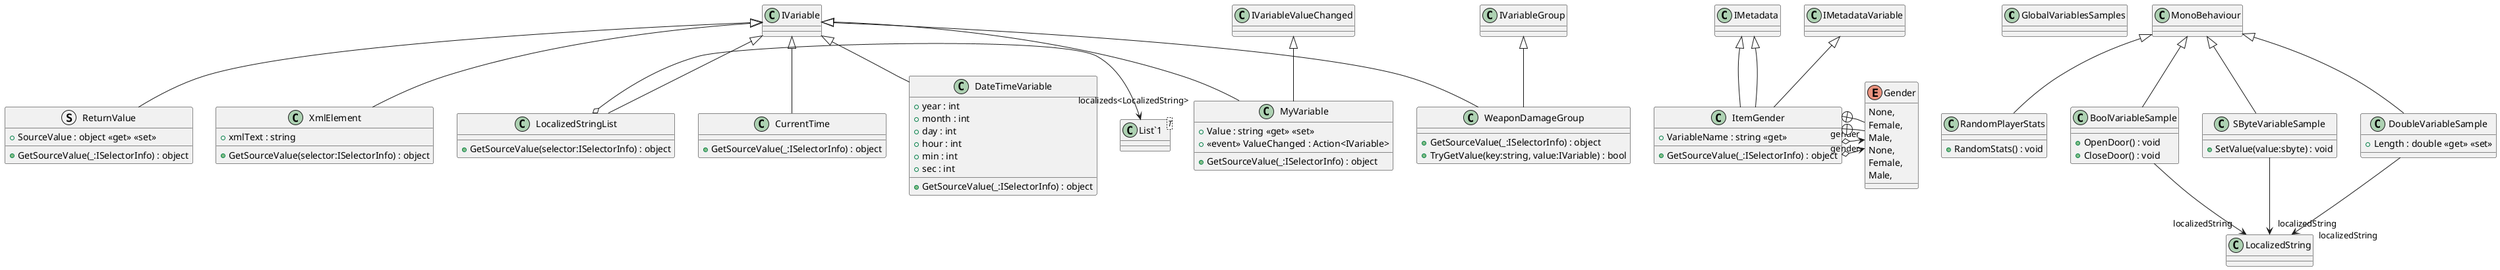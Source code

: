 @startuml
class GlobalVariablesSamples {
}
class RandomPlayerStats {
    + RandomStats() : void
}
class CurrentTime {
    + GetSourceValue(_:ISelectorInfo) : object
}
class DateTimeVariable {
    + year : int
    + month : int
    + day : int
    + hour : int
    + min : int
    + sec : int
    + GetSourceValue(_:ISelectorInfo) : object
}
class LocalizedStringList {
    + GetSourceValue(selector:ISelectorInfo) : object
}
class MyVariable {
    + Value : string <<get>> <<set>>
    +  <<event>> ValueChanged : Action<IVariable> 
    + GetSourceValue(_:ISelectorInfo) : object
}
struct ReturnValue {
    + SourceValue : object <<get>> <<set>>
    + GetSourceValue(_:ISelectorInfo) : object
}
class WeaponDamageGroup {
    + GetSourceValue(_:ISelectorInfo) : object
    + TryGetValue(key:string, value:IVariable) : bool
}
class ItemGender {
}
class ItemGender {
    + VariableName : string <<get>>
    + GetSourceValue(_:ISelectorInfo) : object
}
class XmlElement {
    + xmlText : string
    + GetSourceValue(selector:ISelectorInfo) : object
}
class BoolVariableSample {
    + OpenDoor() : void
    + CloseDoor() : void
}
class SByteVariableSample {
    + SetValue(value:sbyte) : void
}
class DoubleVariableSample {
    + Length : double <<get>> <<set>>
}
class "List`1"<T> {
}
enum Gender {
    None,
    Female,
    Male,
}
enum Gender {
    None,
    Female,
    Male,
}
MonoBehaviour <|-- RandomPlayerStats
IVariable <|-- CurrentTime
IVariable <|-- DateTimeVariable
IVariable <|-- LocalizedStringList
LocalizedStringList o-> "localizeds<LocalizedString>" "List`1"
IVariable <|-- MyVariable
IVariableValueChanged <|-- MyVariable
IVariable <|-- ReturnValue
IVariableGroup <|-- WeaponDamageGroup
IVariable <|-- WeaponDamageGroup
IMetadata <|-- ItemGender
ItemGender o-> "gender" Gender
IMetadata <|-- ItemGender
IMetadataVariable <|-- ItemGender
ItemGender o-> "gender" Gender
IVariable <|-- XmlElement
MonoBehaviour <|-- BoolVariableSample
BoolVariableSample --> "localizedString" LocalizedString
MonoBehaviour <|-- SByteVariableSample
SByteVariableSample --> "localizedString" LocalizedString
MonoBehaviour <|-- DoubleVariableSample
DoubleVariableSample --> "localizedString" LocalizedString
ItemGender +-- Gender
ItemGender +-- Gender
@enduml
